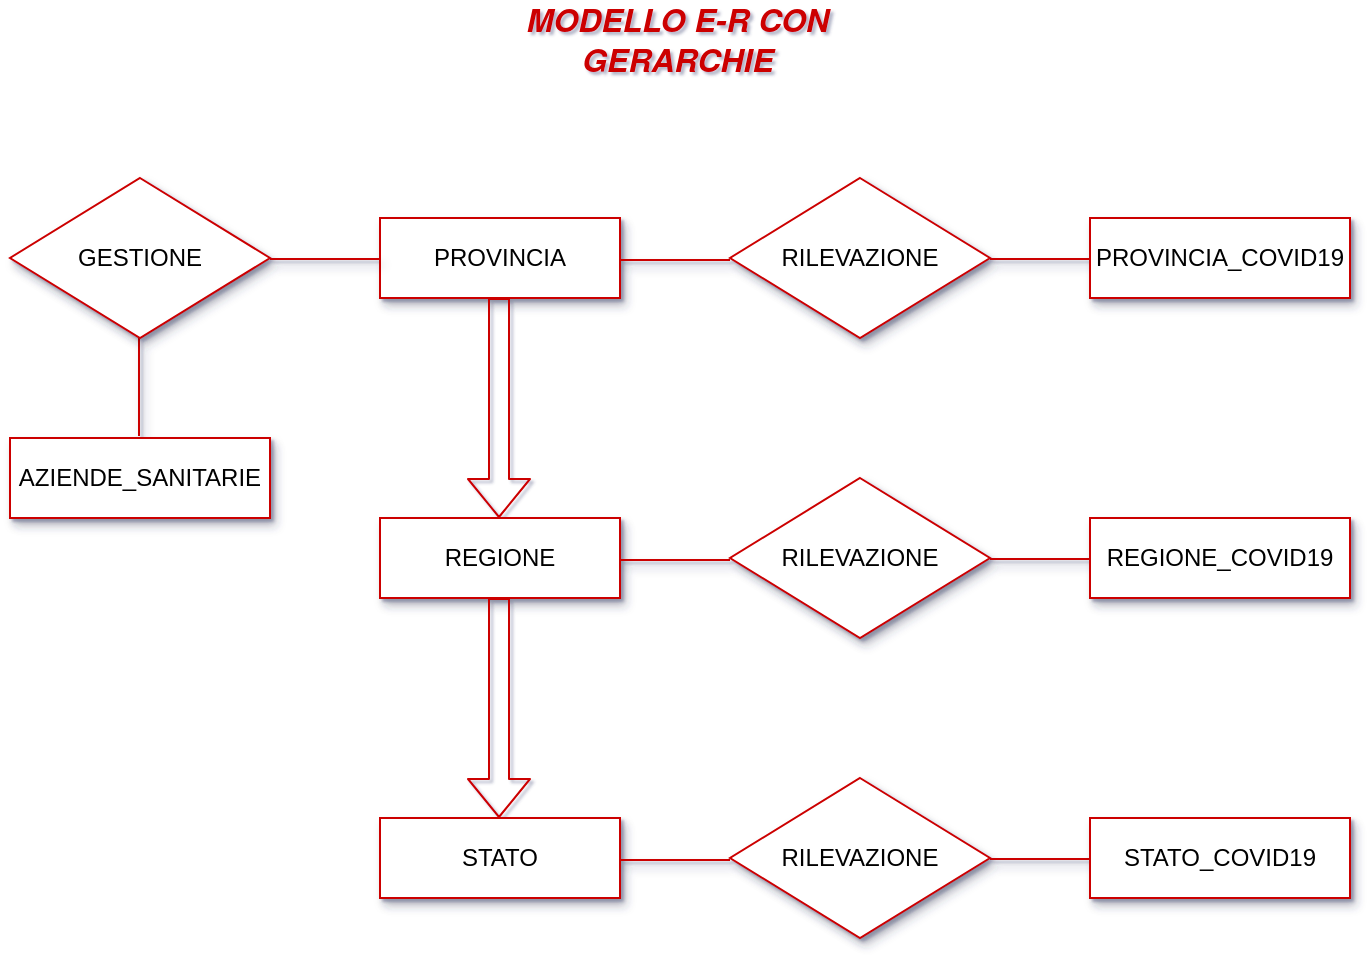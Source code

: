 <mxfile version="13.1.3" type="device"><diagram id="mft68rljReJlG69QHATg" name="Page-1"><mxGraphModel dx="1426" dy="671" grid="1" gridSize="10" guides="1" tooltips="1" connect="1" arrows="1" fold="1" page="1" pageScale="1" pageWidth="827" pageHeight="1169" math="0" shadow="1" extFonts="Helvetica Neue^https://fonts.googleapis.com/css?family=Helvetica+Neue"><root><mxCell id="0"/><mxCell id="1" parent="0"/><mxCell id="zF0XIdlhmRPVy2XOkBQg-1" value="PROVINCIA" style="rounded=0;whiteSpace=wrap;html=1;strokeColor=#CC0000;shadow=1;" parent="1" vertex="1"><mxGeometry x="265" y="140" width="120" height="40" as="geometry"/></mxCell><mxCell id="zF0XIdlhmRPVy2XOkBQg-5" value="REGIONE" style="rounded=0;whiteSpace=wrap;html=1;strokeColor=#CC0000;shadow=1;" parent="1" vertex="1"><mxGeometry x="265" y="290" width="120" height="40" as="geometry"/></mxCell><mxCell id="zF0XIdlhmRPVy2XOkBQg-7" value="" style="endArrow=none;html=1;exitX=1;exitY=0.5;exitDx=0;exitDy=0;strokeColor=#CC0000;shadow=1;" parent="1" edge="1"><mxGeometry width="50" height="50" relative="1" as="geometry"><mxPoint x="385" y="161" as="sourcePoint"/><mxPoint x="440" y="161" as="targetPoint"/></mxGeometry></mxCell><mxCell id="zF0XIdlhmRPVy2XOkBQg-9" value="RILEVAZIONE" style="rhombus;whiteSpace=wrap;html=1;strokeColor=#CC0000;shadow=1;" parent="1" vertex="1"><mxGeometry x="440" y="120" width="130" height="80" as="geometry"/></mxCell><mxCell id="zF0XIdlhmRPVy2XOkBQg-23" value="&lt;font color=&quot;#cc0000&quot; style=&quot;font-size: 16px&quot;&gt;&lt;i&gt;&lt;b&gt;MODELLO E-R CON GERARCHIE&lt;/b&gt;&lt;/i&gt;&lt;/font&gt;" style="text;html=1;strokeColor=none;fillColor=none;align=center;verticalAlign=middle;whiteSpace=wrap;rounded=0;shadow=1;fontFamily=Helvetica Neue;FType=g;" parent="1" vertex="1"><mxGeometry x="304" y="40" width="220" height="20" as="geometry"/></mxCell><mxCell id="uUSpS8wdSF80W4FRboEa-4" value="STATO" style="rounded=0;whiteSpace=wrap;html=1;strokeColor=#CC0000;shadow=1;" vertex="1" parent="1"><mxGeometry x="265" y="440" width="120" height="40" as="geometry"/></mxCell><mxCell id="uUSpS8wdSF80W4FRboEa-17" value="" style="endArrow=none;html=1;exitX=1;exitY=0.5;exitDx=0;exitDy=0;strokeColor=#CC0000;shadow=1;" edge="1" parent="1"><mxGeometry width="50" height="50" relative="1" as="geometry"><mxPoint x="570" y="160.5" as="sourcePoint"/><mxPoint x="625" y="160.5" as="targetPoint"/></mxGeometry></mxCell><mxCell id="uUSpS8wdSF80W4FRboEa-18" value="" style="endArrow=none;html=1;exitX=1;exitY=0.5;exitDx=0;exitDy=0;strokeColor=#CC0000;shadow=1;" edge="1" parent="1"><mxGeometry width="50" height="50" relative="1" as="geometry"><mxPoint x="385" y="311" as="sourcePoint"/><mxPoint x="440" y="311" as="targetPoint"/></mxGeometry></mxCell><mxCell id="uUSpS8wdSF80W4FRboEa-19" value="RILEVAZIONE" style="rhombus;whiteSpace=wrap;html=1;strokeColor=#CC0000;shadow=1;" vertex="1" parent="1"><mxGeometry x="440" y="270" width="130" height="80" as="geometry"/></mxCell><mxCell id="uUSpS8wdSF80W4FRboEa-20" value="" style="endArrow=none;html=1;exitX=1;exitY=0.5;exitDx=0;exitDy=0;strokeColor=#CC0000;shadow=1;" edge="1" parent="1"><mxGeometry width="50" height="50" relative="1" as="geometry"><mxPoint x="570" y="310.5" as="sourcePoint"/><mxPoint x="625" y="310.5" as="targetPoint"/></mxGeometry></mxCell><mxCell id="uUSpS8wdSF80W4FRboEa-21" value="" style="endArrow=none;html=1;exitX=1;exitY=0.5;exitDx=0;exitDy=0;strokeColor=#CC0000;shadow=1;" edge="1" parent="1"><mxGeometry width="50" height="50" relative="1" as="geometry"><mxPoint x="385" y="461" as="sourcePoint"/><mxPoint x="440" y="461" as="targetPoint"/></mxGeometry></mxCell><mxCell id="uUSpS8wdSF80W4FRboEa-22" value="RILEVAZIONE" style="rhombus;whiteSpace=wrap;html=1;strokeColor=#CC0000;shadow=1;" vertex="1" parent="1"><mxGeometry x="440" y="420" width="130" height="80" as="geometry"/></mxCell><mxCell id="uUSpS8wdSF80W4FRboEa-23" value="" style="endArrow=none;html=1;exitX=1;exitY=0.5;exitDx=0;exitDy=0;strokeColor=#CC0000;shadow=1;" edge="1" parent="1"><mxGeometry width="50" height="50" relative="1" as="geometry"><mxPoint x="570" y="460.5" as="sourcePoint"/><mxPoint x="625" y="460.5" as="targetPoint"/></mxGeometry></mxCell><mxCell id="uUSpS8wdSF80W4FRboEa-24" value="PROVINCIA_COVID19" style="rounded=0;whiteSpace=wrap;html=1;strokeColor=#CC0000;shadow=1;" vertex="1" parent="1"><mxGeometry x="620" y="140" width="130" height="40" as="geometry"/></mxCell><mxCell id="uUSpS8wdSF80W4FRboEa-25" value="STATO_COVID19" style="rounded=0;whiteSpace=wrap;html=1;strokeColor=#CC0000;shadow=1;" vertex="1" parent="1"><mxGeometry x="620" y="440" width="130" height="40" as="geometry"/></mxCell><mxCell id="uUSpS8wdSF80W4FRboEa-26" value="REGIONE_COVID19" style="rounded=0;whiteSpace=wrap;html=1;strokeColor=#CC0000;shadow=1;" vertex="1" parent="1"><mxGeometry x="620" y="290" width="130" height="40" as="geometry"/></mxCell><mxCell id="uUSpS8wdSF80W4FRboEa-27" value="" style="endArrow=none;html=1;strokeColor=#CC0000;shadow=1;" edge="1" parent="1"><mxGeometry width="50" height="50" relative="1" as="geometry"><mxPoint x="144.5" y="249" as="sourcePoint"/><mxPoint x="144.5" y="200" as="targetPoint"/></mxGeometry></mxCell><mxCell id="uUSpS8wdSF80W4FRboEa-28" value="GESTIONE" style="rhombus;whiteSpace=wrap;html=1;strokeColor=#CC0000;shadow=1;" vertex="1" parent="1"><mxGeometry x="80" y="120" width="130" height="80" as="geometry"/></mxCell><mxCell id="uUSpS8wdSF80W4FRboEa-29" value="" style="endArrow=none;html=1;exitX=1;exitY=0.5;exitDx=0;exitDy=0;strokeColor=#CC0000;shadow=1;" edge="1" parent="1"><mxGeometry width="50" height="50" relative="1" as="geometry"><mxPoint x="210" y="160.5" as="sourcePoint"/><mxPoint x="265" y="160.5" as="targetPoint"/></mxGeometry></mxCell><mxCell id="uUSpS8wdSF80W4FRboEa-30" value="AZIENDE_SANITARIE" style="rounded=0;whiteSpace=wrap;html=1;strokeColor=#CC0000;shadow=1;" vertex="1" parent="1"><mxGeometry x="80" y="250" width="130" height="40" as="geometry"/></mxCell><mxCell id="uUSpS8wdSF80W4FRboEa-31" value="" style="shape=flexArrow;html=1;strokeColor=#CC0000;" edge="1" parent="1"><mxGeometry width="50" height="50" relative="1" as="geometry"><mxPoint x="324.5" y="330" as="sourcePoint"/><mxPoint x="324.5" y="440" as="targetPoint"/></mxGeometry></mxCell><mxCell id="uUSpS8wdSF80W4FRboEa-32" value="" style="shape=flexArrow;html=1;strokeColor=#CC0000;" edge="1" parent="1"><mxGeometry width="50" height="50" relative="1" as="geometry"><mxPoint x="324.5" y="180" as="sourcePoint"/><mxPoint x="324.5" y="290" as="targetPoint"/></mxGeometry></mxCell></root></mxGraphModel></diagram></mxfile>